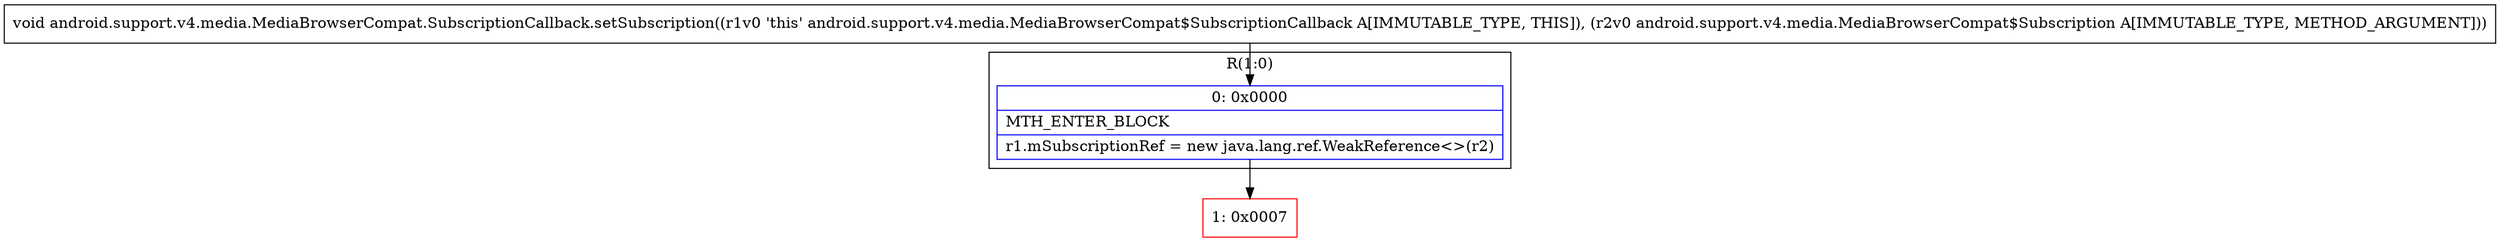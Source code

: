 digraph "CFG forandroid.support.v4.media.MediaBrowserCompat.SubscriptionCallback.setSubscription(Landroid\/support\/v4\/media\/MediaBrowserCompat$Subscription;)V" {
subgraph cluster_Region_561049571 {
label = "R(1:0)";
node [shape=record,color=blue];
Node_0 [shape=record,label="{0\:\ 0x0000|MTH_ENTER_BLOCK\l|r1.mSubscriptionRef = new java.lang.ref.WeakReference\<\>(r2)\l}"];
}
Node_1 [shape=record,color=red,label="{1\:\ 0x0007}"];
MethodNode[shape=record,label="{void android.support.v4.media.MediaBrowserCompat.SubscriptionCallback.setSubscription((r1v0 'this' android.support.v4.media.MediaBrowserCompat$SubscriptionCallback A[IMMUTABLE_TYPE, THIS]), (r2v0 android.support.v4.media.MediaBrowserCompat$Subscription A[IMMUTABLE_TYPE, METHOD_ARGUMENT])) }"];
MethodNode -> Node_0;
Node_0 -> Node_1;
}

